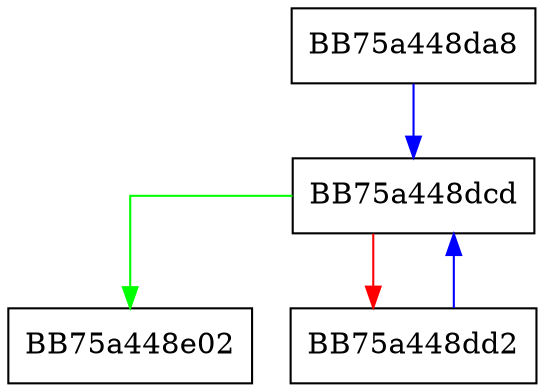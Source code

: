 digraph erase {
  node [shape="box"];
  graph [splines=ortho];
  BB75a448da8 -> BB75a448dcd [color="blue"];
  BB75a448dcd -> BB75a448e02 [color="green"];
  BB75a448dcd -> BB75a448dd2 [color="red"];
  BB75a448dd2 -> BB75a448dcd [color="blue"];
}